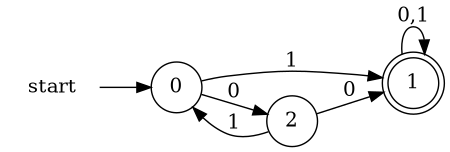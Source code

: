 digraph finite_state_machine {
	rankdir=LR;
	size="3,3";
	node [color = white]; start;
	node [color = black, shape = doublecircle]; 1;
	node [color = black, shape = circle];
	start -> 0;
	0 -> 1 [ label = "1" ];
	0 -> 2 [ label = "0" ];
	1 -> 1 [ label = "0,1" ];
	2 -> 0 [ label = "1" ];
	2 -> 1 [ label = "0" ];
}
